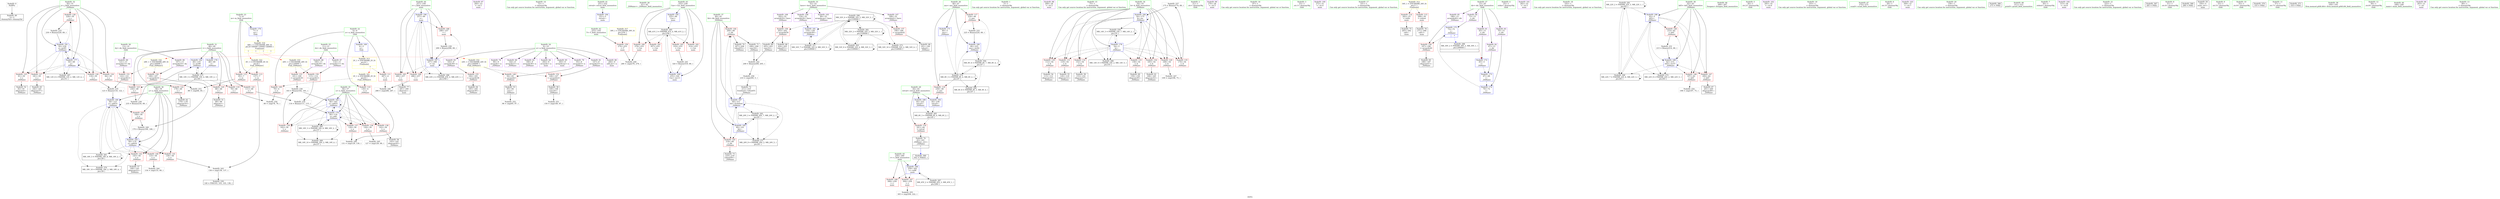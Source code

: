 digraph "SVFG" {
	label="SVFG";

	Node0x5628ff1821d0 [shape=record,color=grey,label="{NodeID: 0\nNullPtr}"];
	Node0x5628ff1821d0 -> Node0x5628ff1ae060[style=solid];
	Node0x5628ff1b5b60 [shape=record,color=blue,label="{NodeID: 180\n58\<--123\ny\<--add14\n_Z4Mainv\n}"];
	Node0x5628ff1b5b60 -> Node0x5628ff1b3ab0[style=dashed];
	Node0x5628ff1b5b60 -> Node0x5628ff1b3b80[style=dashed];
	Node0x5628ff1b5b60 -> Node0x5628ff1b3c50[style=dashed];
	Node0x5628ff1b5b60 -> Node0x5628ff1b3d20[style=dashed];
	Node0x5628ff1b5b60 -> Node0x5628ff1b5b60[style=dashed];
	Node0x5628ff1b5b60 -> Node0x5628ff1b5dd0[style=dashed];
	Node0x5628ff1b5b60 -> Node0x5628ff1c6250[style=dashed];
	Node0x5628ff1b5b60 -> Node0x5628ff1c8f50[style=dashed];
	Node0x5628ff1ad820 [shape=record,color=purple,label="{NodeID: 97\n264\<--23\n\<--.str.1\nmain\n}"];
	Node0x5628ff1ab2f0 [shape=record,color=green,label="{NodeID: 14\n72\<--1\n\<--dummyObj\nCan only get source location for instruction, argument, global var or function.}"];
	Node0x5628ff1b0860 [shape=record,color=blue,label="{NodeID: 194\n251\<--5\nretval\<--\nmain\n}"];
	Node0x5628ff1ad360 [shape=record,color=red,label="{NodeID: 111\n287\<--4\n\<--n\nmain\n}"];
	Node0x5628ff1ad360 -> Node0x5628ff1b1890[style=solid];
	Node0x5628ff1abe10 [shape=record,color=green,label="{NodeID: 28\n41\<--42\n_Z4Mainv\<--_Z4Mainv_field_insensitive\n}"];
	Node0x5628ff1b2e80 [shape=record,color=red,label="{NodeID: 125\n91\<--50\n\<--j\n_Z4Mainv\n}"];
	Node0x5628ff1b2e80 -> Node0x5628ff1ae300[style=solid];
	Node0x5628ff1aca00 [shape=record,color=green,label="{NodeID: 42\n253\<--254\nT\<--T_field_insensitive\nmain\n}"];
	Node0x5628ff1aca00 -> Node0x5628ff1b4a20[style=solid];
	Node0x5628ff1b39e0 [shape=record,color=red,label="{NodeID: 139\n162\<--56\n\<--x\n_Z4Mainv\n}"];
	Node0x5628ff1b39e0 -> Node0x5628ff1ba370[style=solid];
	Node0x5628ff1ae640 [shape=record,color=black,label="{NodeID: 56\n143\<--142\nidxprom20\<--\n_Z4Mainv\n}"];
	Node0x5628ff1ba070 [shape=record,color=grey,label="{NodeID: 236\n235 = Binary(234, 69, )\n}"];
	Node0x5628ff1ba070 -> Node0x5628ff1b06c0[style=solid];
	Node0x5628ff1b4540 [shape=record,color=red,label="{NodeID: 153\n161\<--160\n\<--arrayidx30\n_Z4Mainv\n}"];
	Node0x5628ff1b4540 -> Node0x5628ff1ba370[style=solid];
	Node0x5628ff1af1a0 [shape=record,color=black,label="{NodeID: 70\n207\<--206\ntobool53\<--\n_Z4Mainv\n}"];
	Node0x5628ff1d8ae0 [shape=record,color=yellow,style=double,label="{NodeID: 333\n26V_1 = ENCHI(MR_26V_0)\npts\{120000 \}\nFun[_Z4Mainv]}"];
	Node0x5628ff1d8ae0 -> Node0x5628ff1b42d0[style=dashed];
	Node0x5628ff1d8ae0 -> Node0x5628ff1b4540[style=dashed];
	Node0x5628ff1b1b90 [shape=record,color=grey,label="{NodeID: 250\n80 = cmp(78, 79, )\n}"];
	Node0x5628ff1b50a0 [shape=record,color=red,label="{NodeID: 167\n304\<--259\n\<--v\nmain\n}"];
	Node0x5628ff1b50a0 -> Node0x5628ff1b2310[style=solid];
	Node0x5628ff1afd00 [shape=record,color=purple,label="{NodeID: 84\n292\<--9\narrayidx\<--a\nmain\n}"];
	Node0x5628ff1a7f40 [shape=record,color=green,label="{NodeID: 1\n5\<--1\n\<--dummyObj\nCan only get source location for instruction, argument, global var or function.}"];
	Node0x5628ff1b5c30 [shape=record,color=blue,label="{NodeID: 181\n154\<--156\narrayidx28\<--\n_Z4Mainv\n}"];
	Node0x5628ff1b5c30 -> Node0x5628ff1d6050[style=dashed];
	Node0x5628ff1ad8f0 [shape=record,color=purple,label="{NodeID: 98\n269\<--26\n\<--.str.2\nmain\n}"];
	Node0x5628ff1ab380 [shape=record,color=green,label="{NodeID: 15\n75\<--1\n\<--dummyObj\nCan only get source location for instruction, argument, global var or function.}"];
	Node0x5628ff1b0930 [shape=record,color=blue,label="{NodeID: 195\n255\<--69\nCas\<--\nmain\n}"];
	Node0x5628ff1b0930 -> Node0x5628ff1cde50[style=dashed];
	Node0x5628ff1ad430 [shape=record,color=red,label="{NodeID: 112\n85\<--7\n\<--m\n_Z4Mainv\n}"];
	Node0x5628ff1ad430 -> Node0x5628ff1b2010[style=solid];
	Node0x5628ff1abf10 [shape=record,color=green,label="{NodeID: 29\n44\<--45\nretval\<--retval_field_insensitive\n_Z4Mainv\n}"];
	Node0x5628ff1abf10 -> Node0x5628ff1b2770[style=solid];
	Node0x5628ff1abf10 -> Node0x5628ff1b62b0[style=solid];
	Node0x5628ff1abf10 -> Node0x5628ff1b0790[style=solid];
	Node0x5628ff1b2f50 [shape=record,color=red,label="{NodeID: 126\n118\<--50\n\<--j\n_Z4Mainv\n}"];
	Node0x5628ff1b2f50 -> Node0x5628ff1b9ef0[style=solid];
	Node0x5628ff1acad0 [shape=record,color=green,label="{NodeID: 43\n255\<--256\nCas\<--Cas_field_insensitive\nmain\n}"];
	Node0x5628ff1acad0 -> Node0x5628ff1b4af0[style=solid];
	Node0x5628ff1acad0 -> Node0x5628ff1b4bc0[style=solid];
	Node0x5628ff1acad0 -> Node0x5628ff1b4c90[style=solid];
	Node0x5628ff1acad0 -> Node0x5628ff1b4d60[style=solid];
	Node0x5628ff1acad0 -> Node0x5628ff1b0930[style=solid];
	Node0x5628ff1acad0 -> Node0x5628ff1b0c70[style=solid];
	Node0x5628ff1b3ab0 [shape=record,color=red,label="{NodeID: 140\n133\<--58\n\<--y\n_Z4Mainv\n}"];
	Node0x5628ff1b3ab0 -> Node0x5628ff1bac70[style=solid];
	Node0x5628ff1ae710 [shape=record,color=black,label="{NodeID: 57\n146\<--145\nidxprom22\<--\n_Z4Mainv\n}"];
	Node0x5628ff1ba1f0 [shape=record,color=grey,label="{NodeID: 237\n175 = Binary(174, 69, )\n}"];
	Node0x5628ff1ba1f0 -> Node0x5628ff1b5ea0[style=solid];
	Node0x5628ff1b4610 [shape=record,color=red,label="{NodeID: 154\n168\<--167\n\<--arrayidx33\n_Z4Mainv\n}"];
	Node0x5628ff1b4610 -> Node0x5628ff1ba670[style=solid];
	Node0x5628ff1af270 [shape=record,color=black,label="{NodeID: 71\n208\<--206\nconv54\<--\n_Z4Mainv\n}"];
	Node0x5628ff1af270 -> Node0x5628ff1ba970[style=solid];
	Node0x5628ff1d8b90 [shape=record,color=yellow,style=double,label="{NodeID: 334\n28V_1 = ENCHI(MR_28V_0)\npts\{140000 \}\nFun[_Z4Mainv]}"];
	Node0x5628ff1d8b90 -> Node0x5628ff1b43a0[style=dashed];
	Node0x5628ff1d8b90 -> Node0x5628ff1b4610[style=dashed];
	Node0x5628ff1b1d10 [shape=record,color=grey,label="{NodeID: 251\n150 = cmp(149, 97, )\n}"];
	Node0x5628ff1b5170 [shape=record,color=red,label="{NodeID: 168\n308\<--259\n\<--v\nmain\n}"];
	Node0x5628ff1afdd0 [shape=record,color=purple,label="{NodeID: 85\n293\<--9\narraydecay\<--a\nmain\n}"];
	Node0x5628ff185500 [shape=record,color=green,label="{NodeID: 2\n21\<--1\n.str\<--dummyObj\nGlob }"];
	Node0x5628ff1c7650 [shape=record,color=black,label="{NodeID: 265\nMR_6V_3 = PHI(MR_6V_4, MR_6V_2, )\npts\{45 \}\n}"];
	Node0x5628ff1c7650 -> Node0x5628ff1b2770[style=dashed];
	Node0x5628ff1b5d00 [shape=record,color=blue,label="{NodeID: 182\n56\<--163\nx\<--add31\n_Z4Mainv\n}"];
	Node0x5628ff1b5d00 -> Node0x5628ff1b3770[style=dashed];
	Node0x5628ff1b5d00 -> Node0x5628ff1b3840[style=dashed];
	Node0x5628ff1b5d00 -> Node0x5628ff1b3910[style=dashed];
	Node0x5628ff1b5d00 -> Node0x5628ff1b39e0[style=dashed];
	Node0x5628ff1b5d00 -> Node0x5628ff1b5a90[style=dashed];
	Node0x5628ff1b5d00 -> Node0x5628ff1b5d00[style=dashed];
	Node0x5628ff1b5d00 -> Node0x5628ff1c5d50[style=dashed];
	Node0x5628ff1b5d00 -> Node0x5628ff1c8a50[style=dashed];
	Node0x5628ff1ad9c0 [shape=record,color=purple,label="{NodeID: 99\n270\<--28\n\<--.str.3\nmain\n}"];
	Node0x5628ff1ab410 [shape=record,color=green,label="{NodeID: 16\n97\<--1\n\<--dummyObj\nCan only get source location for instruction, argument, global var or function.}"];
	Node0x5628ff1b0a00 [shape=record,color=blue,label="{NodeID: 196\n257\<--69\ni\<--\nmain\n}"];
	Node0x5628ff1b0a00 -> Node0x5628ff1b4e30[style=dashed];
	Node0x5628ff1b0a00 -> Node0x5628ff1b4f00[style=dashed];
	Node0x5628ff1b0a00 -> Node0x5628ff1b4fd0[style=dashed];
	Node0x5628ff1b0a00 -> Node0x5628ff1b0ad0[style=dashed];
	Node0x5628ff1b0a00 -> Node0x5628ff1ce350[style=dashed];
	Node0x5628ff1ad500 [shape=record,color=red,label="{NodeID: 113\n137\<--7\n\<--m\n_Z4Mainv\n}"];
	Node0x5628ff1ad500 -> Node0x5628ff1baaf0[style=solid];
	Node0x5628ff1abfe0 [shape=record,color=green,label="{NodeID: 30\n46\<--47\nans\<--ans_field_insensitive\n_Z4Mainv\n}"];
	Node0x5628ff1abfe0 -> Node0x5628ff1b2800[style=solid];
	Node0x5628ff1abfe0 -> Node0x5628ff1b28d0[style=solid];
	Node0x5628ff1abfe0 -> Node0x5628ff1b5410[style=solid];
	Node0x5628ff1abfe0 -> Node0x5628ff1b6380[style=solid];
	Node0x5628ff1b3020 [shape=record,color=red,label="{NodeID: 127\n181\<--50\n\<--j\n_Z4Mainv\n}"];
	Node0x5628ff1b3020 -> Node0x5628ff1aebf0[style=solid];
	Node0x5628ff1acba0 [shape=record,color=green,label="{NodeID: 44\n257\<--258\ni\<--i_field_insensitive\nmain\n}"];
	Node0x5628ff1acba0 -> Node0x5628ff1b4e30[style=solid];
	Node0x5628ff1acba0 -> Node0x5628ff1b4f00[style=solid];
	Node0x5628ff1acba0 -> Node0x5628ff1b4fd0[style=solid];
	Node0x5628ff1acba0 -> Node0x5628ff1b0a00[style=solid];
	Node0x5628ff1acba0 -> Node0x5628ff1b0ad0[style=solid];
	Node0x5628ff1b3b80 [shape=record,color=red,label="{NodeID: 141\n136\<--58\n\<--y\n_Z4Mainv\n}"];
	Node0x5628ff1b3b80 -> Node0x5628ff1baaf0[style=solid];
	Node0x5628ff1ae7e0 [shape=record,color=black,label="{NodeID: 58\n149\<--148\nconv24\<--\n_Z4Mainv\n}"];
	Node0x5628ff1ae7e0 -> Node0x5628ff1b1d10[style=solid];
	Node0x5628ff1d7800 [shape=record,color=yellow,style=double,label="{NodeID: 321\n2V_1 = ENCHI(MR_2V_0)\npts\{6 \}\nFun[_Z4Mainv]}"];
	Node0x5628ff1d7800 -> Node0x5628ff1ad1c0[style=dashed];
	Node0x5628ff1d7800 -> Node0x5628ff1ad290[style=dashed];
	Node0x5628ff1ba370 [shape=record,color=grey,label="{NodeID: 238\n163 = Binary(162, 161, )\n}"];
	Node0x5628ff1ba370 -> Node0x5628ff1b5d00[style=solid];
	Node0x5628ff1b46e0 [shape=record,color=red,label="{NodeID: 155\n184\<--183\n\<--arrayidx38\n_Z4Mainv\n}"];
	Node0x5628ff1b46e0 -> Node0x5628ff1aecc0[style=solid];
	Node0x5628ff1af340 [shape=record,color=black,label="{NodeID: 72\n211\<--210\nfrombool\<--tobool55\n_Z4Mainv\n}"];
	Node0x5628ff1af340 -> Node0x5628ff1b6110[style=solid];
	Node0x5628ff1b1e90 [shape=record,color=grey,label="{NodeID: 252\n96 = cmp(95, 97, )\n}"];
	Node0x5628ff1b5240 [shape=record,color=blue,label="{NodeID: 169\n4\<--5\nn\<--\nGlob }"];
	Node0x5628ff1b5240 -> Node0x5628ff1d7070[style=dashed];
	Node0x5628ff1afea0 [shape=record,color=purple,label="{NodeID: 86\n294\<--9\nadd.ptr\<--a\nmain\n}"];
	Node0x5628ff186350 [shape=record,color=green,label="{NodeID: 3\n23\<--1\n.str.1\<--dummyObj\nGlob }"];
	Node0x5628ff1c7b50 [shape=record,color=black,label="{NodeID: 266\nMR_8V_8 = PHI(MR_8V_3, MR_8V_4, )\npts\{47 \}\n}"];
	Node0x5628ff1b5dd0 [shape=record,color=blue,label="{NodeID: 183\n58\<--170\ny\<--add34\n_Z4Mainv\n}"];
	Node0x5628ff1b5dd0 -> Node0x5628ff1b3ab0[style=dashed];
	Node0x5628ff1b5dd0 -> Node0x5628ff1b3b80[style=dashed];
	Node0x5628ff1b5dd0 -> Node0x5628ff1b3c50[style=dashed];
	Node0x5628ff1b5dd0 -> Node0x5628ff1b3d20[style=dashed];
	Node0x5628ff1b5dd0 -> Node0x5628ff1b5b60[style=dashed];
	Node0x5628ff1b5dd0 -> Node0x5628ff1b5dd0[style=dashed];
	Node0x5628ff1b5dd0 -> Node0x5628ff1c6250[style=dashed];
	Node0x5628ff1b5dd0 -> Node0x5628ff1c8f50[style=dashed];
	Node0x5628ff1ada90 [shape=record,color=purple,label="{NodeID: 100\n272\<--31\n\<--.str.4\nmain\n}"];
	Node0x5628ff1ab4a0 [shape=record,color=green,label="{NodeID: 17\n101\<--1\n\<--dummyObj\nCan only get source location for instruction, argument, global var or function.}"];
	Node0x5628ff1b0ad0 [shape=record,color=blue,label="{NodeID: 197\n257\<--299\ni\<--inc\nmain\n}"];
	Node0x5628ff1b0ad0 -> Node0x5628ff1b4e30[style=dashed];
	Node0x5628ff1b0ad0 -> Node0x5628ff1b4f00[style=dashed];
	Node0x5628ff1b0ad0 -> Node0x5628ff1b4fd0[style=dashed];
	Node0x5628ff1b0ad0 -> Node0x5628ff1b0ad0[style=dashed];
	Node0x5628ff1b0ad0 -> Node0x5628ff1ce350[style=dashed];
	Node0x5628ff1ad5d0 [shape=record,color=red,label="{NodeID: 114\n262\<--25\n\<--stdin\nmain\n}"];
	Node0x5628ff1ad5d0 -> Node0x5628ff1af5b0[style=solid];
	Node0x5628ff1ac0b0 [shape=record,color=green,label="{NodeID: 31\n48\<--49\ni\<--i_field_insensitive\n_Z4Mainv\n}"];
	Node0x5628ff1ac0b0 -> Node0x5628ff1b29a0[style=solid];
	Node0x5628ff1ac0b0 -> Node0x5628ff1b2a70[style=solid];
	Node0x5628ff1ac0b0 -> Node0x5628ff1b2b40[style=solid];
	Node0x5628ff1ac0b0 -> Node0x5628ff1b2c10[style=solid];
	Node0x5628ff1ac0b0 -> Node0x5628ff1b2ce0[style=solid];
	Node0x5628ff1ac0b0 -> Node0x5628ff1b5820[style=solid];
	Node0x5628ff1ac0b0 -> Node0x5628ff1b06c0[style=solid];
	Node0x5628ff1b30f0 [shape=record,color=red,label="{NodeID: 128\n229\<--50\n\<--j\n_Z4Mainv\n}"];
	Node0x5628ff1b30f0 -> Node0x5628ff1b9bf0[style=solid];
	Node0x5628ff1acc70 [shape=record,color=green,label="{NodeID: 45\n259\<--260\nv\<--v_field_insensitive\nmain\n}"];
	Node0x5628ff1acc70 -> Node0x5628ff1b50a0[style=solid];
	Node0x5628ff1acc70 -> Node0x5628ff1b5170[style=solid];
	Node0x5628ff1acc70 -> Node0x5628ff1b0ba0[style=solid];
	Node0x5628ff1b3c50 [shape=record,color=red,label="{NodeID: 142\n145\<--58\n\<--y\n_Z4Mainv\n}"];
	Node0x5628ff1b3c50 -> Node0x5628ff1ae710[style=solid];
	Node0x5628ff1ae8b0 [shape=record,color=black,label="{NodeID: 59\n153\<--152\nidxprom27\<--\n_Z4Mainv\n}"];
	Node0x5628ff1d7910 [shape=record,color=yellow,style=double,label="{NodeID: 322\n4V_1 = ENCHI(MR_4V_0)\npts\{8 \}\nFun[_Z4Mainv]}"];
	Node0x5628ff1d7910 -> Node0x5628ff1ad430[style=dashed];
	Node0x5628ff1d7910 -> Node0x5628ff1ad500[style=dashed];
	Node0x5628ff1ba4f0 [shape=record,color=grey,label="{NodeID: 239\n299 = Binary(298, 69, )\n}"];
	Node0x5628ff1ba4f0 -> Node0x5628ff1b0ad0[style=solid];
	Node0x5628ff1b47b0 [shape=record,color=red,label="{NodeID: 156\n187\<--186\n\<--arrayidx40\n_Z4Mainv\n}"];
	Node0x5628ff1b47b0 -> Node0x5628ff1aed90[style=solid];
	Node0x5628ff1af410 [shape=record,color=black,label="{NodeID: 73\n219\<--218\ntobool59\<--\n_Z4Mainv\n}"];
	Node0x5628ff1b2010 [shape=record,color=grey,label="{NodeID: 253\n86 = cmp(84, 85, )\n}"];
	Node0x5628ff1b5310 [shape=record,color=blue,label="{NodeID: 170\n7\<--5\nm\<--\nGlob }"];
	Node0x5628ff1b5310 -> Node0x5628ff1d7310[style=dashed];
	Node0x5628ff1aff70 [shape=record,color=purple,label="{NodeID: 87\n114\<--11\narrayidx11\<--dx\n_Z4Mainv\n}"];
	Node0x5628ff1aff70 -> Node0x5628ff1b42d0[style=solid];
	Node0x5628ff1850e0 [shape=record,color=green,label="{NodeID: 4\n25\<--1\nstdin\<--dummyObj\nGlob }"];
	Node0x5628ff1c8050 [shape=record,color=black,label="{NodeID: 267\nMR_12V_6 = PHI(MR_12V_2, MR_12V_4, )\npts\{51 \}\n}"];
	Node0x5628ff1b5ea0 [shape=record,color=blue,label="{NodeID: 184\n54\<--175\nk\<--inc\n_Z4Mainv\n}"];
	Node0x5628ff1b5ea0 -> Node0x5628ff1b31c0[style=dashed];
	Node0x5628ff1b5ea0 -> Node0x5628ff1b3290[style=dashed];
	Node0x5628ff1b5ea0 -> Node0x5628ff1b3360[style=dashed];
	Node0x5628ff1b5ea0 -> Node0x5628ff1b3430[style=dashed];
	Node0x5628ff1b5ea0 -> Node0x5628ff1b3500[style=dashed];
	Node0x5628ff1b5ea0 -> Node0x5628ff1b35d0[style=dashed];
	Node0x5628ff1b5ea0 -> Node0x5628ff1b36a0[style=dashed];
	Node0x5628ff1b5ea0 -> Node0x5628ff1b5ea0[style=dashed];
	Node0x5628ff1b5ea0 -> Node0x5628ff1c5850[style=dashed];
	Node0x5628ff1b5ea0 -> Node0x5628ff1c8550[style=dashed];
	Node0x5628ff1adb60 [shape=record,color=purple,label="{NodeID: 101\n282\<--33\n\<--.str.5\nmain\n}"];
	Node0x5628ff1ab530 [shape=record,color=green,label="{NodeID: 18\n102\<--1\n\<--dummyObj\nCan only get source location for instruction, argument, global var or function.}"];
	Node0x5628ff1cca50 [shape=record,color=black,label="{NodeID: 281\nMR_22V_2 = PHI(MR_22V_3, MR_22V_1, )\npts\{63 \}\n}"];
	Node0x5628ff1cca50 -> Node0x5628ff1b6040[style=dashed];
	Node0x5628ff1cca50 -> Node0x5628ff1c9950[style=dashed];
	Node0x5628ff1cca50 -> Node0x5628ff1cca50[style=dashed];
	Node0x5628ff1cca50 -> Node0x5628ff1d5650[style=dashed];
	Node0x5628ff1b0ba0 [shape=record,color=blue,label="{NodeID: 198\n259\<--302\nv\<--call8\nmain\n}"];
	Node0x5628ff1b0ba0 -> Node0x5628ff1b50a0[style=dashed];
	Node0x5628ff1b0ba0 -> Node0x5628ff1b5170[style=dashed];
	Node0x5628ff1b0ba0 -> Node0x5628ff1ce850[style=dashed];
	Node0x5628ff1b26e0 [shape=record,color=red,label="{NodeID: 115\n268\<--30\n\<--stdout\nmain\n}"];
	Node0x5628ff1b26e0 -> Node0x5628ff1af680[style=solid];
	Node0x5628ff1ac180 [shape=record,color=green,label="{NodeID: 32\n50\<--51\nj\<--j_field_insensitive\n_Z4Mainv\n}"];
	Node0x5628ff1ac180 -> Node0x5628ff1b2db0[style=solid];
	Node0x5628ff1ac180 -> Node0x5628ff1b2e80[style=solid];
	Node0x5628ff1ac180 -> Node0x5628ff1b2f50[style=solid];
	Node0x5628ff1ac180 -> Node0x5628ff1b3020[style=solid];
	Node0x5628ff1ac180 -> Node0x5628ff1b30f0[style=solid];
	Node0x5628ff1ac180 -> Node0x5628ff1b58f0[style=solid];
	Node0x5628ff1ac180 -> Node0x5628ff1b6450[style=solid];
	Node0x5628ff1b31c0 [shape=record,color=red,label="{NodeID: 129\n108\<--54\n\<--k\n_Z4Mainv\n}"];
	Node0x5628ff1b31c0 -> Node0x5628ff1b1710[style=solid];
	Node0x5628ff1acd40 [shape=record,color=green,label="{NodeID: 46\n266\<--267\nfreopen\<--freopen_field_insensitive\n}"];
	Node0x5628ff1d5650 [shape=record,color=black,label="{NodeID: 309\nMR_22V_7 = PHI(MR_22V_8, MR_22V_3, )\npts\{63 \}\n}"];
	Node0x5628ff1d5650 -> Node0x5628ff1b6040[style=dashed];
	Node0x5628ff1d5650 -> Node0x5628ff1cca50[style=dashed];
	Node0x5628ff1d5650 -> Node0x5628ff1d5650[style=dashed];
	Node0x5628ff1b3d20 [shape=record,color=red,label="{NodeID: 143\n169\<--58\n\<--y\n_Z4Mainv\n}"];
	Node0x5628ff1b3d20 -> Node0x5628ff1ba670[style=solid];
	Node0x5628ff1ae980 [shape=record,color=black,label="{NodeID: 60\n159\<--158\nidxprom29\<--\n_Z4Mainv\n}"];
	Node0x5628ff1ba670 [shape=record,color=grey,label="{NodeID: 240\n170 = Binary(169, 168, )\n}"];
	Node0x5628ff1ba670 -> Node0x5628ff1b5dd0[style=solid];
	Node0x5628ff1b4880 [shape=record,color=red,label="{NodeID: 157\n190\<--189\n\<--arrayidx42\n_Z4Mainv\n}"];
	Node0x5628ff1b4880 -> Node0x5628ff1aee60[style=solid];
	Node0x5628ff1af4e0 [shape=record,color=black,label="{NodeID: 74\n43\<--241\n_Z4Mainv_ret\<--\n_Z4Mainv\n|{<s0>7}}"];
	Node0x5628ff1af4e0:s0 -> Node0x5628ff1ecb80[style=solid,color=blue];
	Node0x5628ff1b2190 [shape=record,color=grey,label="{NodeID: 254\n198 = cmp(197, 75, )\n}"];
	Node0x5628ff1b5410 [shape=record,color=blue,label="{NodeID: 171\n46\<--5\nans\<--\n_Z4Mainv\n}"];
	Node0x5628ff1b5410 -> Node0x5628ff1ca350[style=dashed];
	Node0x5628ff1b0040 [shape=record,color=purple,label="{NodeID: 88\n160\<--11\narrayidx30\<--dx\n_Z4Mainv\n}"];
	Node0x5628ff1b0040 -> Node0x5628ff1b4540[style=solid];
	Node0x5628ff182370 [shape=record,color=green,label="{NodeID: 5\n26\<--1\n.str.2\<--dummyObj\nGlob }"];
	Node0x5628ff1c8550 [shape=record,color=black,label="{NodeID: 268\nMR_14V_9 = PHI(MR_14V_2, MR_14V_5, )\npts\{55 \}\n}"];
	Node0x5628ff1b5f70 [shape=record,color=blue,label="{NodeID: 185\n60\<--101\nhh\<--\n_Z4Mainv\n}"];
	Node0x5628ff1b5f70 -> Node0x5628ff1b3df0[style=dashed];
	Node0x5628ff1b5f70 -> Node0x5628ff1b3ec0[style=dashed];
	Node0x5628ff1b5f70 -> Node0x5628ff1b6110[style=dashed];
	Node0x5628ff1b5f70 -> Node0x5628ff1c6750[style=dashed];
	Node0x5628ff1b5f70 -> Node0x5628ff1c9450[style=dashed];
	Node0x5628ff1adc30 [shape=record,color=purple,label="{NodeID: 102\n295\<--35\n\<--.str.6\nmain\n}"];
	Node0x5628ff1ab5c0 [shape=record,color=green,label="{NodeID: 19\n103\<--1\n\<--dummyObj\nCan only get source location for instruction, argument, global var or function.}"];
	Node0x5628ff1ccf50 [shape=record,color=black,label="{NodeID: 282\nMR_32V_2 = PHI(MR_32V_3, MR_32V_1, )\npts\{530000 \}\n}"];
	Node0x5628ff1ccf50 -> Node0x5628ff1c9e50[style=dashed];
	Node0x5628ff1ccf50 -> Node0x5628ff1ccf50[style=dashed];
	Node0x5628ff1ccf50 -> Node0x5628ff1d1550[style=dashed];
	Node0x5628ff1ccf50 -> Node0x5628ff1d3850[style=dashed];
	Node0x5628ff1b0c70 [shape=record,color=blue,label="{NodeID: 199\n255\<--320\nCas\<--inc13\nmain\n}"];
	Node0x5628ff1b0c70 -> Node0x5628ff1cde50[style=dashed];
	Node0x5628ff1b2770 [shape=record,color=red,label="{NodeID: 116\n241\<--44\n\<--retval\n_Z4Mainv\n}"];
	Node0x5628ff1b2770 -> Node0x5628ff1af4e0[style=solid];
	Node0x5628ff1ac250 [shape=record,color=green,label="{NodeID: 33\n52\<--53\nhave\<--have_field_insensitive\n_Z4Mainv\n}"];
	Node0x5628ff1ac250 -> Node0x5628ff1adea0[style=solid];
	Node0x5628ff1ac250 -> Node0x5628ff1acf50[style=solid];
	Node0x5628ff1ac250 -> Node0x5628ff1ad020[style=solid];
	Node0x5628ff1ac250 -> Node0x5628ff1ad0f0[style=solid];
	Node0x5628ff1d1550 [shape=record,color=black,label="{NodeID: 296\nMR_32V_4 = PHI(MR_32V_5, MR_32V_3, )\npts\{530000 \}\n}"];
	Node0x5628ff1d1550 -> Node0x5628ff1b4880[style=dashed];
	Node0x5628ff1d1550 -> Node0x5628ff1b4950[style=dashed];
	Node0x5628ff1d1550 -> Node0x5628ff1b5c30[style=dashed];
	Node0x5628ff1d1550 -> Node0x5628ff1c9e50[style=dashed];
	Node0x5628ff1d1550 -> Node0x5628ff1ccf50[style=dashed];
	Node0x5628ff1d1550 -> Node0x5628ff1d1550[style=dashed];
	Node0x5628ff1d1550 -> Node0x5628ff1d3850[style=dashed];
	Node0x5628ff1d1550 -> Node0x5628ff1d6050[style=dashed];
	Node0x5628ff1b3290 [shape=record,color=red,label="{NodeID: 130\n112\<--54\n\<--k\n_Z4Mainv\n}"];
	Node0x5628ff1b3290 -> Node0x5628ff1ae4a0[style=solid];
	Node0x5628ff1ace40 [shape=record,color=green,label="{NodeID: 47\n274\<--275\nscanf\<--scanf_field_insensitive\n}"];
	Node0x5628ff1b3df0 [shape=record,color=red,label="{NodeID: 144\n206\<--60\n\<--hh\n_Z4Mainv\n}"];
	Node0x5628ff1b3df0 -> Node0x5628ff1af1a0[style=solid];
	Node0x5628ff1b3df0 -> Node0x5628ff1af270[style=solid];
	Node0x5628ff1aea50 [shape=record,color=black,label="{NodeID: 61\n166\<--165\nidxprom32\<--\n_Z4Mainv\n}"];
	Node0x5628ff1ba7f0 [shape=record,color=grey,label="{NodeID: 241\n320 = Binary(319, 69, )\n}"];
	Node0x5628ff1ba7f0 -> Node0x5628ff1b0c70[style=solid];
	Node0x5628ff1b4950 [shape=record,color=red,label="{NodeID: 158\n203\<--202\n\<--arrayidx50\n_Z4Mainv\n}"];
	Node0x5628ff1b4950 -> Node0x5628ff1af000[style=solid];
	Node0x5628ff1b4950 -> Node0x5628ff1af0d0[style=solid];
	Node0x5628ff1af5b0 [shape=record,color=black,label="{NodeID: 75\n265\<--262\ncall\<--\nmain\n}"];
	Node0x5628ff1b2310 [shape=record,color=grey,label="{NodeID: 255\n305 = cmp(304, 222, )\n}"];
	Node0x5628ff1b54e0 [shape=record,color=blue,label="{NodeID: 172\n65\<--5\n\<--\n_Z4Mainv\n}"];
	Node0x5628ff1b54e0 -> Node0x5628ff1b55b0[style=dashed];
	Node0x5628ff1b0110 [shape=record,color=purple,label="{NodeID: 89\n121\<--13\narrayidx13\<--dy\n_Z4Mainv\n}"];
	Node0x5628ff1b0110 -> Node0x5628ff1b43a0[style=solid];
	Node0x5628ff1aa6c0 [shape=record,color=green,label="{NodeID: 6\n28\<--1\n.str.3\<--dummyObj\nGlob }"];
	Node0x5628ff1c8a50 [shape=record,color=black,label="{NodeID: 269\nMR_16V_10 = PHI(MR_16V_2, MR_16V_4, )\npts\{57 \}\n}"];
	Node0x5628ff1b6040 [shape=record,color=blue,label="{NodeID: 186\n62\<--5\nk45\<--\n_Z4Mainv\n}"];
	Node0x5628ff1b6040 -> Node0x5628ff1b3f90[style=dashed];
	Node0x5628ff1b6040 -> Node0x5628ff1b4060[style=dashed];
	Node0x5628ff1b6040 -> Node0x5628ff1b4130[style=dashed];
	Node0x5628ff1b6040 -> Node0x5628ff1b61e0[style=dashed];
	Node0x5628ff1b6040 -> Node0x5628ff1c9950[style=dashed];
	Node0x5628ff1b6040 -> Node0x5628ff1d5650[style=dashed];
	Node0x5628ff1add00 [shape=record,color=purple,label="{NodeID: 103\n309\<--37\n\<--.str.7\nmain\n}"];
	Node0x5628ff1ab650 [shape=record,color=green,label="{NodeID: 20\n156\<--1\n\<--dummyObj\nCan only get source location for instruction, argument, global var or function.}"];
	Node0x5628ff1ec880 [shape=record,color=black,label="{NodeID: 366\n273 = PHI()\n}"];
	Node0x5628ff1b2800 [shape=record,color=red,label="{NodeID: 117\n224\<--46\n\<--ans\n_Z4Mainv\n}"];
	Node0x5628ff1b2800 -> Node0x5628ff1b9a70[style=solid];
	Node0x5628ff1ac320 [shape=record,color=green,label="{NodeID: 34\n54\<--55\nk\<--k_field_insensitive\n_Z4Mainv\n}"];
	Node0x5628ff1ac320 -> Node0x5628ff1b31c0[style=solid];
	Node0x5628ff1ac320 -> Node0x5628ff1b3290[style=solid];
	Node0x5628ff1ac320 -> Node0x5628ff1b3360[style=solid];
	Node0x5628ff1ac320 -> Node0x5628ff1b3430[style=solid];
	Node0x5628ff1ac320 -> Node0x5628ff1b3500[style=solid];
	Node0x5628ff1ac320 -> Node0x5628ff1b35d0[style=solid];
	Node0x5628ff1ac320 -> Node0x5628ff1b36a0[style=solid];
	Node0x5628ff1ac320 -> Node0x5628ff1b59c0[style=solid];
	Node0x5628ff1ac320 -> Node0x5628ff1b5ea0[style=solid];
	Node0x5628ff1b3360 [shape=record,color=red,label="{NodeID: 131\n119\<--54\n\<--k\n_Z4Mainv\n}"];
	Node0x5628ff1b3360 -> Node0x5628ff1ae570[style=solid];
	Node0x5628ff1adf60 [shape=record,color=green,label="{NodeID: 48\n311\<--312\nprintf\<--printf_field_insensitive\n}"];
	Node0x5628ff1d6050 [shape=record,color=black,label="{NodeID: 311\nMR_32V_7 = PHI(MR_32V_6, MR_32V_5, )\npts\{530000 \}\n}"];
	Node0x5628ff1d6050 -> Node0x5628ff1b5c30[style=dashed];
	Node0x5628ff1d6050 -> Node0x5628ff1d1550[style=dashed];
	Node0x5628ff1d6050 -> Node0x5628ff1d6050[style=dashed];
	Node0x5628ff1b3ec0 [shape=record,color=red,label="{NodeID: 145\n218\<--60\n\<--hh\n_Z4Mainv\n}"];
	Node0x5628ff1b3ec0 -> Node0x5628ff1af410[style=solid];
	Node0x5628ff1aeb20 [shape=record,color=black,label="{NodeID: 62\n179\<--178\nidxprom35\<--\n_Z4Mainv\n}"];
	Node0x5628ff1ba970 [shape=record,color=grey,label="{NodeID: 242\n209 = Binary(208, 205, )\n}"];
	Node0x5628ff1ba970 -> Node0x5628ff1b2490[style=solid];
	Node0x5628ff1b4a20 [shape=record,color=red,label="{NodeID: 159\n279\<--253\n\<--T\nmain\n}"];
	Node0x5628ff1b4a20 -> Node0x5628ff1b1a10[style=solid];
	Node0x5628ff1af680 [shape=record,color=black,label="{NodeID: 76\n271\<--268\ncall1\<--\nmain\n}"];
	Node0x5628ff1b2490 [shape=record,color=grey,label="{NodeID: 256\n210 = cmp(209, 5, )\n}"];
	Node0x5628ff1b2490 -> Node0x5628ff1af340[style=solid];
	Node0x5628ff1b55b0 [shape=record,color=blue,label="{NodeID: 173\n67\<--69\n\<--\n_Z4Mainv\n}"];
	Node0x5628ff1b55b0 -> Node0x5628ff1b5680[style=dashed];
	Node0x5628ff1b01e0 [shape=record,color=purple,label="{NodeID: 90\n167\<--13\narrayidx33\<--dy\n_Z4Mainv\n}"];
	Node0x5628ff1b01e0 -> Node0x5628ff1b4610[style=solid];
	Node0x5628ff1aa750 [shape=record,color=green,label="{NodeID: 7\n30\<--1\nstdout\<--dummyObj\nGlob }"];
	Node0x5628ff1c8f50 [shape=record,color=black,label="{NodeID: 270\nMR_18V_10 = PHI(MR_18V_2, MR_18V_4, )\npts\{59 \}\n}"];
	Node0x5628ff1b6110 [shape=record,color=blue,label="{NodeID: 187\n60\<--211\nhh\<--frombool\n_Z4Mainv\n}"];
	Node0x5628ff1b6110 -> Node0x5628ff1b3df0[style=dashed];
	Node0x5628ff1b6110 -> Node0x5628ff1b3ec0[style=dashed];
	Node0x5628ff1b6110 -> Node0x5628ff1b6110[style=dashed];
	Node0x5628ff1b6110 -> Node0x5628ff1c6750[style=dashed];
	Node0x5628ff1b6110 -> Node0x5628ff1c9450[style=dashed];
	Node0x5628ff1addd0 [shape=record,color=purple,label="{NodeID: 104\n315\<--39\n\<--.str.8\nmain\n}"];
	Node0x5628ff1ab710 [shape=record,color=green,label="{NodeID: 21\n222\<--1\n\<--dummyObj\nCan only get source location for instruction, argument, global var or function.}"];
	Node0x5628ff1ec980 [shape=record,color=black,label="{NodeID: 367\n283 = PHI()\n}"];
	Node0x5628ff1b28d0 [shape=record,color=red,label="{NodeID: 118\n238\<--46\n\<--ans\n_Z4Mainv\n}"];
	Node0x5628ff1b28d0 -> Node0x5628ff1b0790[style=solid];
	Node0x5628ff1ac3f0 [shape=record,color=green,label="{NodeID: 35\n56\<--57\nx\<--x_field_insensitive\n_Z4Mainv\n}"];
	Node0x5628ff1ac3f0 -> Node0x5628ff1b3770[style=solid];
	Node0x5628ff1ac3f0 -> Node0x5628ff1b3840[style=solid];
	Node0x5628ff1ac3f0 -> Node0x5628ff1b3910[style=solid];
	Node0x5628ff1ac3f0 -> Node0x5628ff1b39e0[style=solid];
	Node0x5628ff1ac3f0 -> Node0x5628ff1b5a90[style=solid];
	Node0x5628ff1ac3f0 -> Node0x5628ff1b5d00[style=solid];
	Node0x5628ff1b3430 [shape=record,color=red,label="{NodeID: 132\n152\<--54\n\<--k\n_Z4Mainv\n}"];
	Node0x5628ff1b3430 -> Node0x5628ff1ae8b0[style=solid];
	Node0x5628ff1ae060 [shape=record,color=black,label="{NodeID: 49\n2\<--3\ndummyVal\<--dummyVal\n}"];
	Node0x5628ff1d6550 [shape=record,color=yellow,style=double,label="{NodeID: 312\n34V_1 = ENCHI(MR_34V_0)\npts\{1 \}\nFun[main]}"];
	Node0x5628ff1d6550 -> Node0x5628ff1ad5d0[style=dashed];
	Node0x5628ff1d6550 -> Node0x5628ff1b26e0[style=dashed];
	Node0x5628ff1b3f90 [shape=record,color=red,label="{NodeID: 146\n197\<--62\n\<--k45\n_Z4Mainv\n}"];
	Node0x5628ff1b3f90 -> Node0x5628ff1b2190[style=solid];
	Node0x5628ff1aebf0 [shape=record,color=black,label="{NodeID: 63\n182\<--181\nidxprom37\<--\n_Z4Mainv\n}"];
	Node0x5628ff1baaf0 [shape=record,color=grey,label="{NodeID: 243\n138 = cmp(136, 137, )\n}"];
	Node0x5628ff1baaf0 -> Node0x5628ff1b92d0[style=solid];
	Node0x5628ff1b4af0 [shape=record,color=red,label="{NodeID: 160\n278\<--255\n\<--Cas\nmain\n}"];
	Node0x5628ff1b4af0 -> Node0x5628ff1b1a10[style=solid];
	Node0x5628ff1af750 [shape=record,color=black,label="{NodeID: 77\n291\<--290\nidxprom\<--\nmain\n}"];
	Node0x5628ff1b5680 [shape=record,color=blue,label="{NodeID: 174\n70\<--72\n\<--\n_Z4Mainv\n}"];
	Node0x5628ff1b5680 -> Node0x5628ff1b5750[style=dashed];
	Node0x5628ff1b02b0 [shape=record,color=purple,label="{NodeID: 91\n65\<--15\n\<--dir\n_Z4Mainv\n}"];
	Node0x5628ff1b02b0 -> Node0x5628ff1b54e0[style=solid];
	Node0x5628ff1aa7e0 [shape=record,color=green,label="{NodeID: 8\n31\<--1\n.str.4\<--dummyObj\nGlob }"];
	Node0x5628ff1c9450 [shape=record,color=black,label="{NodeID: 271\nMR_20V_9 = PHI(MR_20V_2, MR_20V_5, )\npts\{61 \}\n}"];
	Node0x5628ff1b61e0 [shape=record,color=blue,label="{NodeID: 188\n62\<--215\nk45\<--inc57\n_Z4Mainv\n}"];
	Node0x5628ff1b61e0 -> Node0x5628ff1b3f90[style=dashed];
	Node0x5628ff1b61e0 -> Node0x5628ff1b4060[style=dashed];
	Node0x5628ff1b61e0 -> Node0x5628ff1b4130[style=dashed];
	Node0x5628ff1b61e0 -> Node0x5628ff1b61e0[style=dashed];
	Node0x5628ff1b61e0 -> Node0x5628ff1c9950[style=dashed];
	Node0x5628ff1b61e0 -> Node0x5628ff1d5650[style=dashed];
	Node0x5628ff1adea0 [shape=record,color=purple,label="{NodeID: 105\n99\<--52\narraydecay\<--have\n_Z4Mainv\n}"];
	Node0x5628ff1ab810 [shape=record,color=green,label="{NodeID: 22\n4\<--6\nn\<--n_field_insensitive\nGlob }"];
	Node0x5628ff1ab810 -> Node0x5628ff1ad1c0[style=solid];
	Node0x5628ff1ab810 -> Node0x5628ff1ad290[style=solid];
	Node0x5628ff1ab810 -> Node0x5628ff1ad360[style=solid];
	Node0x5628ff1ab810 -> Node0x5628ff1b5240[style=solid];
	Node0x5628ff1eca80 [shape=record,color=black,label="{NodeID: 368\n296 = PHI()\n}"];
	Node0x5628ff1cde50 [shape=record,color=black,label="{NodeID: 285\nMR_41V_3 = PHI(MR_41V_4, MR_41V_2, )\npts\{256 \}\n}"];
	Node0x5628ff1cde50 -> Node0x5628ff1b4af0[style=dashed];
	Node0x5628ff1cde50 -> Node0x5628ff1b4bc0[style=dashed];
	Node0x5628ff1cde50 -> Node0x5628ff1b4c90[style=dashed];
	Node0x5628ff1cde50 -> Node0x5628ff1b4d60[style=dashed];
	Node0x5628ff1cde50 -> Node0x5628ff1b0c70[style=dashed];
	Node0x5628ff1b29a0 [shape=record,color=red,label="{NodeID: 119\n78\<--48\n\<--i\n_Z4Mainv\n}"];
	Node0x5628ff1b29a0 -> Node0x5628ff1b1b90[style=solid];
	Node0x5628ff1ac4c0 [shape=record,color=green,label="{NodeID: 36\n58\<--59\ny\<--y_field_insensitive\n_Z4Mainv\n}"];
	Node0x5628ff1ac4c0 -> Node0x5628ff1b3ab0[style=solid];
	Node0x5628ff1ac4c0 -> Node0x5628ff1b3b80[style=solid];
	Node0x5628ff1ac4c0 -> Node0x5628ff1b3c50[style=solid];
	Node0x5628ff1ac4c0 -> Node0x5628ff1b3d20[style=solid];
	Node0x5628ff1ac4c0 -> Node0x5628ff1b5b60[style=solid];
	Node0x5628ff1ac4c0 -> Node0x5628ff1b5dd0[style=solid];
	Node0x5628ff1b3500 [shape=record,color=red,label="{NodeID: 133\n158\<--54\n\<--k\n_Z4Mainv\n}"];
	Node0x5628ff1b3500 -> Node0x5628ff1ae980[style=solid];
	Node0x5628ff1ae160 [shape=record,color=black,label="{NodeID: 50\n250\<--5\nmain_ret\<--\nmain\n}"];
	Node0x5628ff1d7070 [shape=record,color=yellow,style=double,label="{NodeID: 313\n2V_1 = ENCHI(MR_2V_0)\npts\{6 \}\nFun[main]|{|<s1>7}}"];
	Node0x5628ff1d7070 -> Node0x5628ff1ad360[style=dashed];
	Node0x5628ff1d7070:s1 -> Node0x5628ff1d7800[style=dashed,color=red];
	Node0x5628ff1b92d0 [shape=record,color=black,label="{NodeID: 230\n140 = PHI(103, 103, 103, 138, )\n}"];
	Node0x5628ff1b4060 [shape=record,color=red,label="{NodeID: 147\n200\<--62\n\<--k45\n_Z4Mainv\n}"];
	Node0x5628ff1b4060 -> Node0x5628ff1aef30[style=solid];
	Node0x5628ff1aecc0 [shape=record,color=black,label="{NodeID: 64\n185\<--184\nidxprom39\<--\n_Z4Mainv\n}"];
	Node0x5628ff1bac70 [shape=record,color=grey,label="{NodeID: 244\n134 = cmp(133, 69, )\n}"];
	Node0x5628ff1b4bc0 [shape=record,color=red,label="{NodeID: 161\n307\<--255\n\<--Cas\nmain\n}"];
	Node0x5628ff1af820 [shape=record,color=purple,label="{NodeID: 78\n90\<--9\narrayidx\<--a\n_Z4Mainv\n}"];
	Node0x5628ff1b5750 [shape=record,color=blue,label="{NodeID: 175\n73\<--75\n\<--\n_Z4Mainv\n|{|<s1>7}}"];
	Node0x5628ff1b5750 -> Node0x5628ff1b47b0[style=dashed];
	Node0x5628ff1b5750:s1 -> Node0x5628ff1ced50[style=dashed,color=blue];
	Node0x5628ff1b0380 [shape=record,color=purple,label="{NodeID: 92\n67\<--15\n\<--dir\n_Z4Mainv\n}"];
	Node0x5628ff1b0380 -> Node0x5628ff1b55b0[style=solid];
	Node0x5628ff1aa870 [shape=record,color=green,label="{NodeID: 9\n33\<--1\n.str.5\<--dummyObj\nGlob }"];
	Node0x5628ff1c9950 [shape=record,color=black,label="{NodeID: 272\nMR_22V_9 = PHI(MR_22V_2, MR_22V_5, )\npts\{63 \}\n}"];
	Node0x5628ff1b62b0 [shape=record,color=blue,label="{NodeID: 189\n44\<--222\nretval\<--\n_Z4Mainv\n}"];
	Node0x5628ff1b62b0 -> Node0x5628ff1c7650[style=dashed];
	Node0x5628ff1acf50 [shape=record,color=purple,label="{NodeID: 106\n154\<--52\narrayidx28\<--have\n_Z4Mainv\n}"];
	Node0x5628ff1acf50 -> Node0x5628ff1b5c30[style=solid];
	Node0x5628ff1ab910 [shape=record,color=green,label="{NodeID: 23\n7\<--8\nm\<--m_field_insensitive\nGlob }"];
	Node0x5628ff1ab910 -> Node0x5628ff1ad430[style=solid];
	Node0x5628ff1ab910 -> Node0x5628ff1ad500[style=solid];
	Node0x5628ff1ab910 -> Node0x5628ff1b5310[style=solid];
	Node0x5628ff1ecb80 [shape=record,color=black,label="{NodeID: 369\n302 = PHI(43, )\n}"];
	Node0x5628ff1ecb80 -> Node0x5628ff1b0ba0[style=solid];
	Node0x5628ff1ce350 [shape=record,color=black,label="{NodeID: 286\nMR_43V_2 = PHI(MR_43V_4, MR_43V_1, )\npts\{258 \}\n}"];
	Node0x5628ff1ce350 -> Node0x5628ff1b0a00[style=dashed];
	Node0x5628ff1b2a70 [shape=record,color=red,label="{NodeID: 120\n88\<--48\n\<--i\n_Z4Mainv\n}"];
	Node0x5628ff1b2a70 -> Node0x5628ff1ae230[style=solid];
	Node0x5628ff1ac590 [shape=record,color=green,label="{NodeID: 37\n60\<--61\nhh\<--hh_field_insensitive\n_Z4Mainv\n}"];
	Node0x5628ff1ac590 -> Node0x5628ff1b3df0[style=solid];
	Node0x5628ff1ac590 -> Node0x5628ff1b3ec0[style=solid];
	Node0x5628ff1ac590 -> Node0x5628ff1b5f70[style=solid];
	Node0x5628ff1ac590 -> Node0x5628ff1b6110[style=solid];
	Node0x5628ff1b35d0 [shape=record,color=red,label="{NodeID: 134\n165\<--54\n\<--k\n_Z4Mainv\n}"];
	Node0x5628ff1b35d0 -> Node0x5628ff1aea50[style=solid];
	Node0x5628ff1ae230 [shape=record,color=black,label="{NodeID: 51\n89\<--88\nidxprom\<--\n_Z4Mainv\n}"];
	Node0x5628ff1b98f0 [shape=record,color=grey,label="{NodeID: 231\n215 = Binary(214, 69, )\n}"];
	Node0x5628ff1b98f0 -> Node0x5628ff1b61e0[style=solid];
	Node0x5628ff1b4130 [shape=record,color=red,label="{NodeID: 148\n214\<--62\n\<--k45\n_Z4Mainv\n}"];
	Node0x5628ff1b4130 -> Node0x5628ff1b98f0[style=solid];
	Node0x5628ff1aed90 [shape=record,color=black,label="{NodeID: 65\n188\<--187\nidxprom41\<--\n_Z4Mainv\n}"];
	Node0x5628ff1badf0 [shape=record,color=grey,label="{NodeID: 245\n127 = cmp(126, 69, )\n}"];
	Node0x5628ff1b4c90 [shape=record,color=red,label="{NodeID: 162\n314\<--255\n\<--Cas\nmain\n}"];
	Node0x5628ff1af8f0 [shape=record,color=purple,label="{NodeID: 79\n93\<--9\narrayidx5\<--a\n_Z4Mainv\n}"];
	Node0x5628ff1af8f0 -> Node0x5628ff1b4200[style=solid];
	Node0x5628ff1c5850 [shape=record,color=black,label="{NodeID: 259\nMR_14V_3 = PHI(MR_14V_7, MR_14V_2, )\npts\{55 \}\n}"];
	Node0x5628ff1c5850 -> Node0x5628ff1b59c0[style=dashed];
	Node0x5628ff1c5850 -> Node0x5628ff1c5850[style=dashed];
	Node0x5628ff1c5850 -> Node0x5628ff1c8550[style=dashed];
	Node0x5628ff1b5820 [shape=record,color=blue,label="{NodeID: 176\n48\<--69\ni\<--\n_Z4Mainv\n}"];
	Node0x5628ff1b5820 -> Node0x5628ff1ca850[style=dashed];
	Node0x5628ff1b0450 [shape=record,color=purple,label="{NodeID: 93\n70\<--15\n\<--dir\n_Z4Mainv\n}"];
	Node0x5628ff1b0450 -> Node0x5628ff1b5680[style=solid];
	Node0x5628ff1ab0b0 [shape=record,color=green,label="{NodeID: 10\n35\<--1\n.str.6\<--dummyObj\nGlob }"];
	Node0x5628ff1c9e50 [shape=record,color=black,label="{NodeID: 273\nMR_32V_10 = PHI(MR_32V_2, MR_32V_4, )\npts\{530000 \}\n}"];
	Node0x5628ff1b6380 [shape=record,color=blue,label="{NodeID: 190\n46\<--225\nans\<--inc62\n_Z4Mainv\n}"];
	Node0x5628ff1b6380 -> Node0x5628ff1d3d50[style=dashed];
	Node0x5628ff1ad020 [shape=record,color=purple,label="{NodeID: 107\n189\<--52\narrayidx42\<--have\n_Z4Mainv\n}"];
	Node0x5628ff1ad020 -> Node0x5628ff1b4880[style=solid];
	Node0x5628ff1aba10 [shape=record,color=green,label="{NodeID: 24\n9\<--10\na\<--a_field_insensitive\nGlob }"];
	Node0x5628ff1aba10 -> Node0x5628ff1af820[style=solid];
	Node0x5628ff1aba10 -> Node0x5628ff1af8f0[style=solid];
	Node0x5628ff1aba10 -> Node0x5628ff1af9c0[style=solid];
	Node0x5628ff1aba10 -> Node0x5628ff1afa90[style=solid];
	Node0x5628ff1aba10 -> Node0x5628ff1afb60[style=solid];
	Node0x5628ff1aba10 -> Node0x5628ff1afc30[style=solid];
	Node0x5628ff1aba10 -> Node0x5628ff1afd00[style=solid];
	Node0x5628ff1aba10 -> Node0x5628ff1afdd0[style=solid];
	Node0x5628ff1aba10 -> Node0x5628ff1afea0[style=solid];
	Node0x5628ff1ecd70 [shape=record,color=black,label="{NodeID: 370\n310 = PHI()\n}"];
	Node0x5628ff1ce850 [shape=record,color=black,label="{NodeID: 287\nMR_45V_2 = PHI(MR_45V_3, MR_45V_1, )\npts\{260 \}\n}"];
	Node0x5628ff1ce850 -> Node0x5628ff1b0ba0[style=dashed];
	Node0x5628ff1b2b40 [shape=record,color=red,label="{NodeID: 121\n111\<--48\n\<--i\n_Z4Mainv\n}"];
	Node0x5628ff1b2b40 -> Node0x5628ff1b9d70[style=solid];
	Node0x5628ff1ac660 [shape=record,color=green,label="{NodeID: 38\n62\<--63\nk45\<--k45_field_insensitive\n_Z4Mainv\n}"];
	Node0x5628ff1ac660 -> Node0x5628ff1b3f90[style=solid];
	Node0x5628ff1ac660 -> Node0x5628ff1b4060[style=solid];
	Node0x5628ff1ac660 -> Node0x5628ff1b4130[style=solid];
	Node0x5628ff1ac660 -> Node0x5628ff1b6040[style=solid];
	Node0x5628ff1ac660 -> Node0x5628ff1b61e0[style=solid];
	Node0x5628ff1b36a0 [shape=record,color=red,label="{NodeID: 135\n174\<--54\n\<--k\n_Z4Mainv\n}"];
	Node0x5628ff1b36a0 -> Node0x5628ff1ba1f0[style=solid];
	Node0x5628ff1ae300 [shape=record,color=black,label="{NodeID: 52\n92\<--91\nidxprom4\<--\n_Z4Mainv\n}"];
	Node0x5628ff1b9a70 [shape=record,color=grey,label="{NodeID: 232\n225 = Binary(224, 69, )\n}"];
	Node0x5628ff1b9a70 -> Node0x5628ff1b6380[style=solid];
	Node0x5628ff1b4200 [shape=record,color=red,label="{NodeID: 149\n94\<--93\n\<--arrayidx5\n_Z4Mainv\n}"];
	Node0x5628ff1b4200 -> Node0x5628ff1ae3d0[style=solid];
	Node0x5628ff1aee60 [shape=record,color=black,label="{NodeID: 66\n191\<--190\ntobool\<--\n_Z4Mainv\n}"];
	Node0x5628ff1baf70 [shape=record,color=grey,label="{NodeID: 246\n131 = cmp(129, 130, )\n}"];
	Node0x5628ff1b4d60 [shape=record,color=red,label="{NodeID: 163\n319\<--255\n\<--Cas\nmain\n}"];
	Node0x5628ff1b4d60 -> Node0x5628ff1ba7f0[style=solid];
	Node0x5628ff1af9c0 [shape=record,color=purple,label="{NodeID: 80\n144\<--9\narrayidx21\<--a\n_Z4Mainv\n}"];
	Node0x5628ff1c5d50 [shape=record,color=black,label="{NodeID: 260\nMR_16V_3 = PHI(MR_16V_8, MR_16V_2, )\npts\{57 \}\n}"];
	Node0x5628ff1c5d50 -> Node0x5628ff1b5a90[style=dashed];
	Node0x5628ff1c5d50 -> Node0x5628ff1c5d50[style=dashed];
	Node0x5628ff1c5d50 -> Node0x5628ff1c8a50[style=dashed];
	Node0x5628ff1b58f0 [shape=record,color=blue,label="{NodeID: 177\n50\<--69\nj\<--\n_Z4Mainv\n}"];
	Node0x5628ff1b58f0 -> Node0x5628ff1b2db0[style=dashed];
	Node0x5628ff1b58f0 -> Node0x5628ff1b2e80[style=dashed];
	Node0x5628ff1b58f0 -> Node0x5628ff1b2f50[style=dashed];
	Node0x5628ff1b58f0 -> Node0x5628ff1b3020[style=dashed];
	Node0x5628ff1b58f0 -> Node0x5628ff1b30f0[style=dashed];
	Node0x5628ff1b58f0 -> Node0x5628ff1b58f0[style=dashed];
	Node0x5628ff1b58f0 -> Node0x5628ff1b6450[style=dashed];
	Node0x5628ff1b58f0 -> Node0x5628ff1c8050[style=dashed];
	Node0x5628ff1b0520 [shape=record,color=purple,label="{NodeID: 94\n73\<--15\n\<--dir\n_Z4Mainv\n}"];
	Node0x5628ff1b0520 -> Node0x5628ff1b5750[style=solid];
	Node0x5628ff1ab140 [shape=record,color=green,label="{NodeID: 11\n37\<--1\n.str.7\<--dummyObj\nGlob }"];
	Node0x5628ff1ca350 [shape=record,color=black,label="{NodeID: 274\nMR_8V_3 = PHI(MR_8V_4, MR_8V_2, )\npts\{47 \}\n}"];
	Node0x5628ff1ca350 -> Node0x5628ff1b2800[style=dashed];
	Node0x5628ff1ca350 -> Node0x5628ff1b28d0[style=dashed];
	Node0x5628ff1ca350 -> Node0x5628ff1b6380[style=dashed];
	Node0x5628ff1ca350 -> Node0x5628ff1c7b50[style=dashed];
	Node0x5628ff1ca350 -> Node0x5628ff1ca350[style=dashed];
	Node0x5628ff1ca350 -> Node0x5628ff1d3d50[style=dashed];
	Node0x5628ff1b6450 [shape=record,color=blue,label="{NodeID: 191\n50\<--230\nj\<--inc65\n_Z4Mainv\n}"];
	Node0x5628ff1b6450 -> Node0x5628ff1b2db0[style=dashed];
	Node0x5628ff1b6450 -> Node0x5628ff1b2e80[style=dashed];
	Node0x5628ff1b6450 -> Node0x5628ff1b2f50[style=dashed];
	Node0x5628ff1b6450 -> Node0x5628ff1b3020[style=dashed];
	Node0x5628ff1b6450 -> Node0x5628ff1b30f0[style=dashed];
	Node0x5628ff1b6450 -> Node0x5628ff1b58f0[style=dashed];
	Node0x5628ff1b6450 -> Node0x5628ff1b6450[style=dashed];
	Node0x5628ff1b6450 -> Node0x5628ff1c8050[style=dashed];
	Node0x5628ff1ad0f0 [shape=record,color=purple,label="{NodeID: 108\n202\<--52\narrayidx50\<--have\n_Z4Mainv\n}"];
	Node0x5628ff1ad0f0 -> Node0x5628ff1b4950[style=solid];
	Node0x5628ff1abb10 [shape=record,color=green,label="{NodeID: 25\n11\<--12\ndx\<--dx_field_insensitive\nGlob }"];
	Node0x5628ff1abb10 -> Node0x5628ff1aff70[style=solid];
	Node0x5628ff1abb10 -> Node0x5628ff1b0040[style=solid];
	Node0x5628ff1ece40 [shape=record,color=black,label="{NodeID: 371\n316 = PHI()\n}"];
	Node0x5628ff1ced50 [shape=record,color=black,label="{NodeID: 288\nMR_30V_2 = PHI(MR_30V_3, MR_30V_1, )\npts\{200000 \}\n|{<s0>7}}"];
	Node0x5628ff1ced50:s0 -> Node0x5628ff1b54e0[style=dashed,color=red];
	Node0x5628ff1b2c10 [shape=record,color=red,label="{NodeID: 122\n178\<--48\n\<--i\n_Z4Mainv\n}"];
	Node0x5628ff1b2c10 -> Node0x5628ff1aeb20[style=solid];
	Node0x5628ff1ac730 [shape=record,color=green,label="{NodeID: 39\n104\<--105\nllvm.memset.p0i8.i64\<--llvm.memset.p0i8.i64_field_insensitive\n}"];
	Node0x5628ff1b3770 [shape=record,color=red,label="{NodeID: 136\n126\<--56\n\<--x\n_Z4Mainv\n}"];
	Node0x5628ff1b3770 -> Node0x5628ff1badf0[style=solid];
	Node0x5628ff1ae3d0 [shape=record,color=black,label="{NodeID: 53\n95\<--94\nconv\<--\n_Z4Mainv\n}"];
	Node0x5628ff1ae3d0 -> Node0x5628ff1b1e90[style=solid];
	Node0x5628ff1d7310 [shape=record,color=yellow,style=double,label="{NodeID: 316\n48V_1 = ENCHI(MR_48V_0)\npts\{8 100000 120000 140000 \}\nFun[main]|{<s0>7|<s1>7|<s2>7|<s3>7}}"];
	Node0x5628ff1d7310:s0 -> Node0x5628ff1d7910[style=dashed,color=red];
	Node0x5628ff1d7310:s1 -> Node0x5628ff1cb450[style=dashed,color=red];
	Node0x5628ff1d7310:s2 -> Node0x5628ff1d8ae0[style=dashed,color=red];
	Node0x5628ff1d7310:s3 -> Node0x5628ff1d8b90[style=dashed,color=red];
	Node0x5628ff1b9bf0 [shape=record,color=grey,label="{NodeID: 233\n230 = Binary(229, 69, )\n}"];
	Node0x5628ff1b9bf0 -> Node0x5628ff1b6450[style=solid];
	Node0x5628ff1b42d0 [shape=record,color=red,label="{NodeID: 150\n115\<--114\n\<--arrayidx11\n_Z4Mainv\n}"];
	Node0x5628ff1b42d0 -> Node0x5628ff1b9d70[style=solid];
	Node0x5628ff1aef30 [shape=record,color=black,label="{NodeID: 67\n201\<--200\nidxprom49\<--\n_Z4Mainv\n}"];
	Node0x5628ff1b1710 [shape=record,color=grey,label="{NodeID: 247\n109 = cmp(108, 75, )\n}"];
	Node0x5628ff1b4e30 [shape=record,color=red,label="{NodeID: 164\n286\<--257\n\<--i\nmain\n}"];
	Node0x5628ff1b4e30 -> Node0x5628ff1b1890[style=solid];
	Node0x5628ff1afa90 [shape=record,color=purple,label="{NodeID: 81\n147\<--9\narrayidx23\<--a\n_Z4Mainv\n}"];
	Node0x5628ff1afa90 -> Node0x5628ff1b4470[style=solid];
	Node0x5628ff1c6250 [shape=record,color=black,label="{NodeID: 261\nMR_18V_3 = PHI(MR_18V_8, MR_18V_2, )\npts\{59 \}\n}"];
	Node0x5628ff1c6250 -> Node0x5628ff1b5b60[style=dashed];
	Node0x5628ff1c6250 -> Node0x5628ff1c6250[style=dashed];
	Node0x5628ff1c6250 -> Node0x5628ff1c8f50[style=dashed];
	Node0x5628ff1b59c0 [shape=record,color=blue,label="{NodeID: 178\n54\<--5\nk\<--\n_Z4Mainv\n}"];
	Node0x5628ff1b59c0 -> Node0x5628ff1b31c0[style=dashed];
	Node0x5628ff1b59c0 -> Node0x5628ff1b3290[style=dashed];
	Node0x5628ff1b59c0 -> Node0x5628ff1b3360[style=dashed];
	Node0x5628ff1b59c0 -> Node0x5628ff1b3430[style=dashed];
	Node0x5628ff1b59c0 -> Node0x5628ff1b3500[style=dashed];
	Node0x5628ff1b59c0 -> Node0x5628ff1b35d0[style=dashed];
	Node0x5628ff1b59c0 -> Node0x5628ff1b36a0[style=dashed];
	Node0x5628ff1b59c0 -> Node0x5628ff1b5ea0[style=dashed];
	Node0x5628ff1b59c0 -> Node0x5628ff1c5850[style=dashed];
	Node0x5628ff1b59c0 -> Node0x5628ff1c8550[style=dashed];
	Node0x5628ff1b05f0 [shape=record,color=purple,label="{NodeID: 95\n186\<--15\narrayidx40\<--dir\n_Z4Mainv\n}"];
	Node0x5628ff1b05f0 -> Node0x5628ff1b47b0[style=solid];
	Node0x5628ff1ab1d0 [shape=record,color=green,label="{NodeID: 12\n39\<--1\n.str.8\<--dummyObj\nGlob }"];
	Node0x5628ff1ca850 [shape=record,color=black,label="{NodeID: 275\nMR_10V_3 = PHI(MR_10V_4, MR_10V_2, )\npts\{49 \}\n}"];
	Node0x5628ff1ca850 -> Node0x5628ff1b29a0[style=dashed];
	Node0x5628ff1ca850 -> Node0x5628ff1b2a70[style=dashed];
	Node0x5628ff1ca850 -> Node0x5628ff1b2b40[style=dashed];
	Node0x5628ff1ca850 -> Node0x5628ff1b2c10[style=dashed];
	Node0x5628ff1ca850 -> Node0x5628ff1b2ce0[style=dashed];
	Node0x5628ff1ca850 -> Node0x5628ff1b06c0[style=dashed];
	Node0x5628ff1b06c0 [shape=record,color=blue,label="{NodeID: 192\n48\<--235\ni\<--inc68\n_Z4Mainv\n}"];
	Node0x5628ff1b06c0 -> Node0x5628ff1ca850[style=dashed];
	Node0x5628ff1ad1c0 [shape=record,color=red,label="{NodeID: 109\n79\<--4\n\<--n\n_Z4Mainv\n}"];
	Node0x5628ff1ad1c0 -> Node0x5628ff1b1b90[style=solid];
	Node0x5628ff1abc10 [shape=record,color=green,label="{NodeID: 26\n13\<--14\ndy\<--dy_field_insensitive\nGlob }"];
	Node0x5628ff1abc10 -> Node0x5628ff1b0110[style=solid];
	Node0x5628ff1abc10 -> Node0x5628ff1b01e0[style=solid];
	Node0x5628ff1b2ce0 [shape=record,color=red,label="{NodeID: 123\n234\<--48\n\<--i\n_Z4Mainv\n}"];
	Node0x5628ff1b2ce0 -> Node0x5628ff1ba070[style=solid];
	Node0x5628ff1ac830 [shape=record,color=green,label="{NodeID: 40\n248\<--249\nmain\<--main_field_insensitive\n}"];
	Node0x5628ff1d3850 [shape=record,color=black,label="{NodeID: 303\nMR_32V_9 = PHI(MR_32V_4, MR_32V_3, )\npts\{530000 \}\n}"];
	Node0x5628ff1d3850 -> Node0x5628ff1ccf50[style=dashed];
	Node0x5628ff1d3850 -> Node0x5628ff1d1550[style=dashed];
	Node0x5628ff1d3850 -> Node0x5628ff1d3850[style=dashed];
	Node0x5628ff1b3840 [shape=record,color=red,label="{NodeID: 137\n129\<--56\n\<--x\n_Z4Mainv\n}"];
	Node0x5628ff1b3840 -> Node0x5628ff1baf70[style=solid];
	Node0x5628ff1ae4a0 [shape=record,color=black,label="{NodeID: 54\n113\<--112\nidxprom10\<--\n_Z4Mainv\n}"];
	Node0x5628ff1d7480 [shape=record,color=yellow,style=double,label="{NodeID: 317\n39V_1 = ENCHI(MR_39V_0)\npts\{254 \}\nFun[main]}"];
	Node0x5628ff1d7480 -> Node0x5628ff1b4a20[style=dashed];
	Node0x5628ff1b9d70 [shape=record,color=grey,label="{NodeID: 234\n116 = Binary(111, 115, )\n}"];
	Node0x5628ff1b9d70 -> Node0x5628ff1b5a90[style=solid];
	Node0x5628ff1b43a0 [shape=record,color=red,label="{NodeID: 151\n122\<--121\n\<--arrayidx13\n_Z4Mainv\n}"];
	Node0x5628ff1b43a0 -> Node0x5628ff1b9ef0[style=solid];
	Node0x5628ff1af000 [shape=record,color=black,label="{NodeID: 68\n204\<--203\ntobool51\<--\n_Z4Mainv\n}"];
	Node0x5628ff1b1890 [shape=record,color=grey,label="{NodeID: 248\n288 = cmp(286, 287, )\n}"];
	Node0x5628ff1b4f00 [shape=record,color=red,label="{NodeID: 165\n290\<--257\n\<--i\nmain\n}"];
	Node0x5628ff1b4f00 -> Node0x5628ff1af750[style=solid];
	Node0x5628ff1afb60 [shape=record,color=purple,label="{NodeID: 82\n180\<--9\narrayidx36\<--a\n_Z4Mainv\n}"];
	Node0x5628ff1c6750 [shape=record,color=black,label="{NodeID: 262\nMR_20V_3 = PHI(MR_20V_7, MR_20V_2, )\npts\{61 \}\n}"];
	Node0x5628ff1c6750 -> Node0x5628ff1b5f70[style=dashed];
	Node0x5628ff1c6750 -> Node0x5628ff1c6750[style=dashed];
	Node0x5628ff1c6750 -> Node0x5628ff1c9450[style=dashed];
	Node0x5628ff1b5a90 [shape=record,color=blue,label="{NodeID: 179\n56\<--116\nx\<--add\n_Z4Mainv\n}"];
	Node0x5628ff1b5a90 -> Node0x5628ff1b3770[style=dashed];
	Node0x5628ff1b5a90 -> Node0x5628ff1b3840[style=dashed];
	Node0x5628ff1b5a90 -> Node0x5628ff1b3910[style=dashed];
	Node0x5628ff1b5a90 -> Node0x5628ff1b39e0[style=dashed];
	Node0x5628ff1b5a90 -> Node0x5628ff1b5a90[style=dashed];
	Node0x5628ff1b5a90 -> Node0x5628ff1b5d00[style=dashed];
	Node0x5628ff1b5a90 -> Node0x5628ff1c5d50[style=dashed];
	Node0x5628ff1b5a90 -> Node0x5628ff1c8a50[style=dashed];
	Node0x5628ff1ad750 [shape=record,color=purple,label="{NodeID: 96\n263\<--21\n\<--.str\nmain\n}"];
	Node0x5628ff1ab260 [shape=record,color=green,label="{NodeID: 13\n69\<--1\n\<--dummyObj\nCan only get source location for instruction, argument, global var or function.}"];
	Node0x5628ff1b0790 [shape=record,color=blue,label="{NodeID: 193\n44\<--238\nretval\<--\n_Z4Mainv\n}"];
	Node0x5628ff1b0790 -> Node0x5628ff1c7650[style=dashed];
	Node0x5628ff1ad290 [shape=record,color=red,label="{NodeID: 110\n130\<--4\n\<--n\n_Z4Mainv\n}"];
	Node0x5628ff1ad290 -> Node0x5628ff1baf70[style=solid];
	Node0x5628ff1abd10 [shape=record,color=green,label="{NodeID: 27\n15\<--20\ndir\<--dir_field_insensitive\nGlob }"];
	Node0x5628ff1abd10 -> Node0x5628ff1b02b0[style=solid];
	Node0x5628ff1abd10 -> Node0x5628ff1b0380[style=solid];
	Node0x5628ff1abd10 -> Node0x5628ff1b0450[style=solid];
	Node0x5628ff1abd10 -> Node0x5628ff1b0520[style=solid];
	Node0x5628ff1abd10 -> Node0x5628ff1b05f0[style=solid];
	Node0x5628ff1b2db0 [shape=record,color=red,label="{NodeID: 124\n84\<--50\n\<--j\n_Z4Mainv\n}"];
	Node0x5628ff1b2db0 -> Node0x5628ff1b2010[style=solid];
	Node0x5628ff1ac930 [shape=record,color=green,label="{NodeID: 41\n251\<--252\nretval\<--retval_field_insensitive\nmain\n}"];
	Node0x5628ff1ac930 -> Node0x5628ff1b0860[style=solid];
	Node0x5628ff1d3d50 [shape=record,color=black,label="{NodeID: 304\nMR_8V_6 = PHI(MR_8V_7, MR_8V_4, )\npts\{47 \}\n}"];
	Node0x5628ff1d3d50 -> Node0x5628ff1b2800[style=dashed];
	Node0x5628ff1d3d50 -> Node0x5628ff1b6380[style=dashed];
	Node0x5628ff1d3d50 -> Node0x5628ff1c7b50[style=dashed];
	Node0x5628ff1d3d50 -> Node0x5628ff1ca350[style=dashed];
	Node0x5628ff1d3d50 -> Node0x5628ff1d3d50[style=dashed];
	Node0x5628ff1b3910 [shape=record,color=red,label="{NodeID: 138\n142\<--56\n\<--x\n_Z4Mainv\n}"];
	Node0x5628ff1b3910 -> Node0x5628ff1ae640[style=solid];
	Node0x5628ff1ae570 [shape=record,color=black,label="{NodeID: 55\n120\<--119\nidxprom12\<--\n_Z4Mainv\n}"];
	Node0x5628ff1b9ef0 [shape=record,color=grey,label="{NodeID: 235\n123 = Binary(118, 122, )\n}"];
	Node0x5628ff1b9ef0 -> Node0x5628ff1b5b60[style=solid];
	Node0x5628ff1b4470 [shape=record,color=red,label="{NodeID: 152\n148\<--147\n\<--arrayidx23\n_Z4Mainv\n}"];
	Node0x5628ff1b4470 -> Node0x5628ff1ae7e0[style=solid];
	Node0x5628ff1af0d0 [shape=record,color=black,label="{NodeID: 69\n205\<--203\nconv52\<--\n_Z4Mainv\n}"];
	Node0x5628ff1af0d0 -> Node0x5628ff1ba970[style=solid];
	Node0x5628ff1cb450 [shape=record,color=yellow,style=double,label="{NodeID: 332\n24V_1 = ENCHI(MR_24V_0)\npts\{100000 \}\nFun[_Z4Mainv]}"];
	Node0x5628ff1cb450 -> Node0x5628ff1b4200[style=dashed];
	Node0x5628ff1cb450 -> Node0x5628ff1b4470[style=dashed];
	Node0x5628ff1cb450 -> Node0x5628ff1b46e0[style=dashed];
	Node0x5628ff1b1a10 [shape=record,color=grey,label="{NodeID: 249\n280 = cmp(278, 279, )\n}"];
	Node0x5628ff1b4fd0 [shape=record,color=red,label="{NodeID: 166\n298\<--257\n\<--i\nmain\n}"];
	Node0x5628ff1b4fd0 -> Node0x5628ff1ba4f0[style=solid];
	Node0x5628ff1afc30 [shape=record,color=purple,label="{NodeID: 83\n183\<--9\narrayidx38\<--a\n_Z4Mainv\n}"];
	Node0x5628ff1afc30 -> Node0x5628ff1b46e0[style=solid];
}
